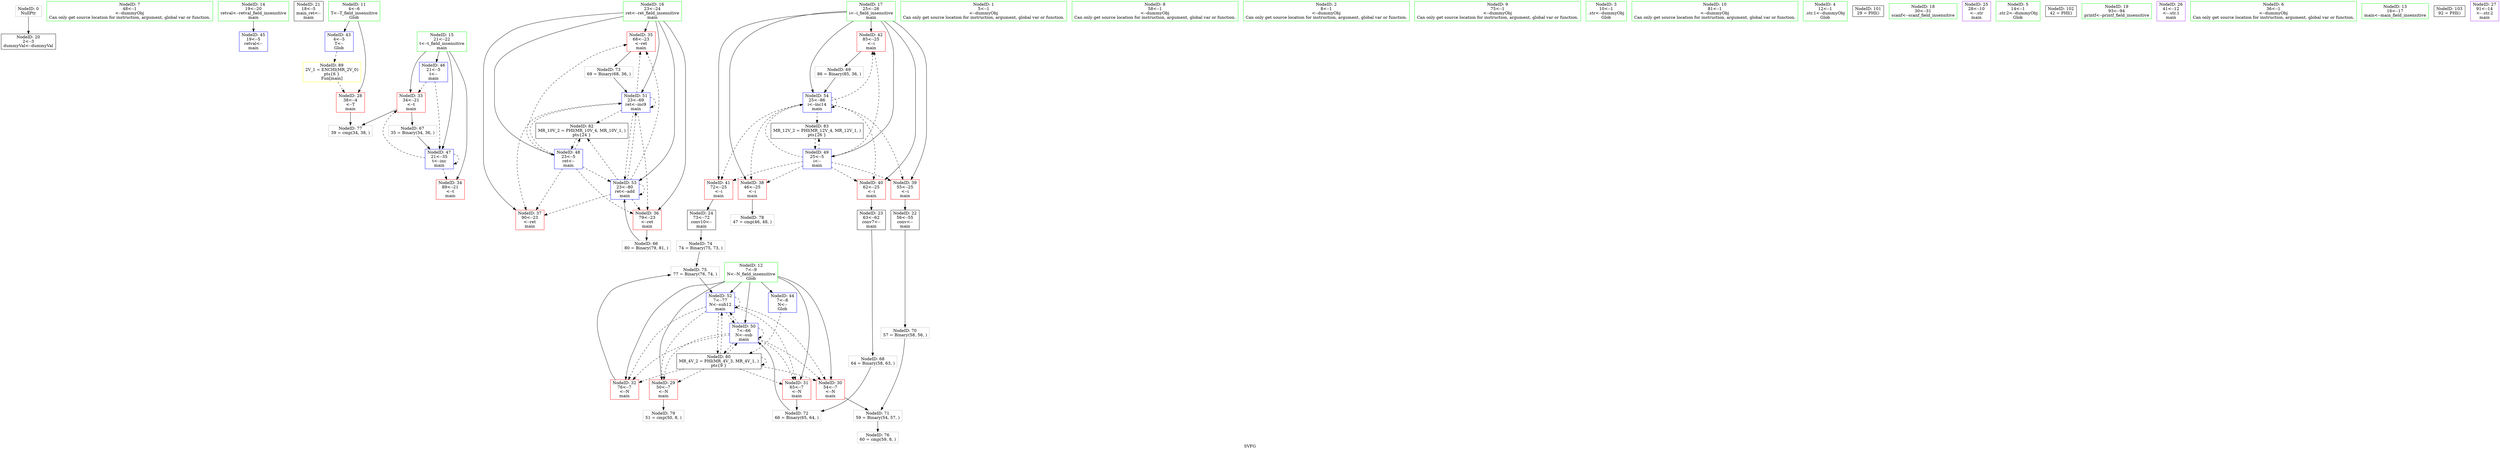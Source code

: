 digraph "SVFG" {
	label="SVFG";

	Node0x5584754e57d0 [shape=record,color=grey,label="{NodeID: 0\nNullPtr}"];
	Node0x5584754e57d0 -> Node0x5584754f91b0[style=solid];
	Node0x5584754f8150 [shape=record,color=green,label="{NodeID: 7\n48\<--1\n\<--dummyObj\nCan only get source location for instruction, argument, global var or function.}"];
	Node0x5584754e5960 [shape=record,color=green,label="{NodeID: 14\n19\<--20\nretval\<--retval_field_insensitive\nmain\n}"];
	Node0x5584754e5960 -> Node0x5584754fa690[style=solid];
	Node0x5584754f92b0 [shape=record,color=black,label="{NodeID: 21\n18\<--5\nmain_ret\<--\nmain\n}"];
	Node0x5584754f9860 [shape=record,color=red,label="{NodeID: 28\n38\<--4\n\<--T\nmain\n}"];
	Node0x5584754f9860 -> Node0x5584754fdb80[style=solid];
	Node0x5584754f9e10 [shape=record,color=red,label="{NodeID: 35\n68\<--23\n\<--ret\nmain\n}"];
	Node0x5584754f9e10 -> Node0x5584754fd580[style=solid];
	Node0x5584754fa3c0 [shape=record,color=red,label="{NodeID: 42\n85\<--25\n\<--i\nmain\n}"];
	Node0x5584754fa3c0 -> Node0x5584754fcf80[style=solid];
	Node0x5584754fb1e0 [shape=record,color=blue,label="{NodeID: 49\n25\<--5\ni\<--\nmain\n}"];
	Node0x5584754fb1e0 -> Node0x5584754fa080[style=dashed];
	Node0x5584754fb1e0 -> Node0x5584754fa150[style=dashed];
	Node0x5584754fb1e0 -> Node0x5584754fa220[style=dashed];
	Node0x5584754fb1e0 -> Node0x5584754fa2f0[style=dashed];
	Node0x5584754fb1e0 -> Node0x5584754fa3c0[style=dashed];
	Node0x5584754fb1e0 -> Node0x5584754fb5f0[style=dashed];
	Node0x5584754fb1e0 -> Node0x558475501510[style=dashed];
	Node0x5584754fd100 [shape=record,color=grey,label="{NodeID: 70\n57 = Binary(58, 56, )\n}"];
	Node0x5584754fd100 -> Node0x5584754fd280[style=solid];
	Node0x5584754fdb80 [shape=record,color=grey,label="{NodeID: 77\n39 = cmp(34, 38, )\n}"];
	Node0x5584754e4b30 [shape=record,color=green,label="{NodeID: 1\n5\<--1\n\<--dummyObj\nCan only get source location for instruction, argument, global var or function.}"];
	Node0x5584754f81e0 [shape=record,color=green,label="{NodeID: 8\n58\<--1\n\<--dummyObj\nCan only get source location for instruction, argument, global var or function.}"];
	Node0x5584754e5a30 [shape=record,color=green,label="{NodeID: 15\n21\<--22\nt\<--t_field_insensitive\nmain\n}"];
	Node0x5584754e5a30 -> Node0x5584754f9c70[style=solid];
	Node0x5584754e5a30 -> Node0x5584754f9d40[style=solid];
	Node0x5584754e5a30 -> Node0x5584754fa760[style=solid];
	Node0x5584754e5a30 -> Node0x5584754fa830[style=solid];
	Node0x5584754f9380 [shape=record,color=black,label="{NodeID: 22\n56\<--55\nconv\<--\nmain\n}"];
	Node0x5584754f9380 -> Node0x5584754fd100[style=solid];
	Node0x5584754f9930 [shape=record,color=red,label="{NodeID: 29\n50\<--7\n\<--N\nmain\n}"];
	Node0x5584754f9930 -> Node0x5584754fde80[style=solid];
	Node0x5584754f9ee0 [shape=record,color=red,label="{NodeID: 36\n79\<--23\n\<--ret\nmain\n}"];
	Node0x5584754f9ee0 -> Node0x5584754fc2f0[style=solid];
	Node0x5584754fa490 [shape=record,color=blue,label="{NodeID: 43\n4\<--5\nT\<--\nGlob }"];
	Node0x5584754fa490 -> Node0x558475503310[style=dashed];
	Node0x5584754fb2b0 [shape=record,color=blue,label="{NodeID: 50\n7\<--66\nN\<--sub\nmain\n}"];
	Node0x5584754fb2b0 -> Node0x5584754f9930[style=dashed];
	Node0x5584754fb2b0 -> Node0x5584754f9a00[style=dashed];
	Node0x5584754fb2b0 -> Node0x5584754f9ad0[style=dashed];
	Node0x5584754fb2b0 -> Node0x5584754f9ba0[style=dashed];
	Node0x5584754fb2b0 -> Node0x5584754fb2b0[style=dashed];
	Node0x5584754fb2b0 -> Node0x5584754fb450[style=dashed];
	Node0x5584754fb2b0 -> Node0x558475500610[style=dashed];
	Node0x5584754fd280 [shape=record,color=grey,label="{NodeID: 71\n59 = Binary(54, 57, )\n}"];
	Node0x5584754fd280 -> Node0x5584754fda00[style=solid];
	Node0x5584754fdd00 [shape=record,color=grey,label="{NodeID: 78\n47 = cmp(46, 48, )\n}"];
	Node0x5584754e5b00 [shape=record,color=green,label="{NodeID: 2\n8\<--1\n\<--dummyObj\nCan only get source location for instruction, argument, global var or function.}"];
	Node0x5584754e4c20 [shape=record,color=green,label="{NodeID: 9\n75\<--1\n\<--dummyObj\nCan only get source location for instruction, argument, global var or function.}"];
	Node0x5584754f8e80 [shape=record,color=green,label="{NodeID: 16\n23\<--24\nret\<--ret_field_insensitive\nmain\n}"];
	Node0x5584754f8e80 -> Node0x5584754f9e10[style=solid];
	Node0x5584754f8e80 -> Node0x5584754f9ee0[style=solid];
	Node0x5584754f8e80 -> Node0x5584754f9fb0[style=solid];
	Node0x5584754f8e80 -> Node0x5584754fb110[style=solid];
	Node0x5584754f8e80 -> Node0x5584754fb380[style=solid];
	Node0x5584754f8e80 -> Node0x5584754fb520[style=solid];
	Node0x5584754f9450 [shape=record,color=black,label="{NodeID: 23\n63\<--62\nconv7\<--\nmain\n}"];
	Node0x5584754f9450 -> Node0x5584754fce00[style=solid];
	Node0x5584754f9a00 [shape=record,color=red,label="{NodeID: 30\n54\<--7\n\<--N\nmain\n}"];
	Node0x5584754f9a00 -> Node0x5584754fd280[style=solid];
	Node0x5584754f9fb0 [shape=record,color=red,label="{NodeID: 37\n90\<--23\n\<--ret\nmain\n}"];
	Node0x5584754fa590 [shape=record,color=blue,label="{NodeID: 44\n7\<--8\nN\<--\nGlob }"];
	Node0x5584754fa590 -> Node0x558475500610[style=dashed];
	Node0x5584754fb380 [shape=record,color=blue,label="{NodeID: 51\n23\<--69\nret\<--inc9\nmain\n}"];
	Node0x5584754fb380 -> Node0x5584754f9e10[style=dashed];
	Node0x5584754fb380 -> Node0x5584754f9ee0[style=dashed];
	Node0x5584754fb380 -> Node0x5584754f9fb0[style=dashed];
	Node0x5584754fb380 -> Node0x5584754fb380[style=dashed];
	Node0x5584754fb380 -> Node0x5584754fb520[style=dashed];
	Node0x5584754fb380 -> Node0x558475501010[style=dashed];
	Node0x5584754fd400 [shape=record,color=grey,label="{NodeID: 72\n66 = Binary(65, 64, )\n}"];
	Node0x5584754fd400 -> Node0x5584754fb2b0[style=solid];
	Node0x5584754fde80 [shape=record,color=grey,label="{NodeID: 79\n51 = cmp(50, 8, )\n}"];
	Node0x5584754e46c0 [shape=record,color=green,label="{NodeID: 3\n10\<--1\n.str\<--dummyObj\nGlob }"];
	Node0x5584754e4cf0 [shape=record,color=green,label="{NodeID: 10\n81\<--1\n\<--dummyObj\nCan only get source location for instruction, argument, global var or function.}"];
	Node0x5584754f8f10 [shape=record,color=green,label="{NodeID: 17\n25\<--26\ni\<--i_field_insensitive\nmain\n}"];
	Node0x5584754f8f10 -> Node0x5584754fa080[style=solid];
	Node0x5584754f8f10 -> Node0x5584754fa150[style=solid];
	Node0x5584754f8f10 -> Node0x5584754fa220[style=solid];
	Node0x5584754f8f10 -> Node0x5584754fa2f0[style=solid];
	Node0x5584754f8f10 -> Node0x5584754fa3c0[style=solid];
	Node0x5584754f8f10 -> Node0x5584754fb1e0[style=solid];
	Node0x5584754f8f10 -> Node0x5584754fb5f0[style=solid];
	Node0x5584754f9520 [shape=record,color=black,label="{NodeID: 24\n73\<--72\nconv10\<--\nmain\n}"];
	Node0x5584754f9520 -> Node0x5584754fd700[style=solid];
	Node0x5584754f9ad0 [shape=record,color=red,label="{NodeID: 31\n65\<--7\n\<--N\nmain\n}"];
	Node0x5584754f9ad0 -> Node0x5584754fd400[style=solid];
	Node0x5584754fa080 [shape=record,color=red,label="{NodeID: 38\n46\<--25\n\<--i\nmain\n}"];
	Node0x5584754fa080 -> Node0x5584754fdd00[style=solid];
	Node0x5584754fa690 [shape=record,color=blue,label="{NodeID: 45\n19\<--5\nretval\<--\nmain\n}"];
	Node0x5584754fb450 [shape=record,color=blue,label="{NodeID: 52\n7\<--77\nN\<--sub12\nmain\n}"];
	Node0x5584754fb450 -> Node0x5584754f9930[style=dashed];
	Node0x5584754fb450 -> Node0x5584754f9a00[style=dashed];
	Node0x5584754fb450 -> Node0x5584754f9ad0[style=dashed];
	Node0x5584754fb450 -> Node0x5584754f9ba0[style=dashed];
	Node0x5584754fb450 -> Node0x5584754fb2b0[style=dashed];
	Node0x5584754fb450 -> Node0x5584754fb450[style=dashed];
	Node0x5584754fb450 -> Node0x558475500610[style=dashed];
	Node0x5584754fc2f0 [shape=record,color=grey,label="{NodeID: 66\n80 = Binary(79, 81, )\n}"];
	Node0x5584754fc2f0 -> Node0x5584754fb520[style=solid];
	Node0x5584754fd580 [shape=record,color=grey,label="{NodeID: 73\n69 = Binary(68, 36, )\n}"];
	Node0x5584754fd580 -> Node0x5584754fb380[style=solid];
	Node0x558475500610 [shape=record,color=black,label="{NodeID: 80\nMR_4V_2 = PHI(MR_4V_3, MR_4V_1, )\npts\{9 \}\n}"];
	Node0x558475500610 -> Node0x5584754f9930[style=dashed];
	Node0x558475500610 -> Node0x5584754f9a00[style=dashed];
	Node0x558475500610 -> Node0x5584754f9ad0[style=dashed];
	Node0x558475500610 -> Node0x5584754f9ba0[style=dashed];
	Node0x558475500610 -> Node0x5584754fb2b0[style=dashed];
	Node0x558475500610 -> Node0x5584754fb450[style=dashed];
	Node0x558475500610 -> Node0x558475500610[style=dashed];
	Node0x5584754e48f0 [shape=record,color=green,label="{NodeID: 4\n12\<--1\n.str.1\<--dummyObj\nGlob }"];
	Node0x5584754f8490 [shape=record,color=green,label="{NodeID: 11\n4\<--6\nT\<--T_field_insensitive\nGlob }"];
	Node0x5584754f8490 -> Node0x5584754f9860[style=solid];
	Node0x5584754f8490 -> Node0x5584754fa490[style=solid];
	Node0x5584753f34b0 [shape=record,color=black,label="{NodeID: 101\n29 = PHI()\n}"];
	Node0x5584754f8fe0 [shape=record,color=green,label="{NodeID: 18\n30\<--31\nscanf\<--scanf_field_insensitive\n}"];
	Node0x5584754f95f0 [shape=record,color=purple,label="{NodeID: 25\n28\<--10\n\<--.str\nmain\n}"];
	Node0x5584754f9ba0 [shape=record,color=red,label="{NodeID: 32\n76\<--7\n\<--N\nmain\n}"];
	Node0x5584754f9ba0 -> Node0x5584754fd880[style=solid];
	Node0x5584754fa150 [shape=record,color=red,label="{NodeID: 39\n55\<--25\n\<--i\nmain\n}"];
	Node0x5584754fa150 -> Node0x5584754f9380[style=solid];
	Node0x5584754fa760 [shape=record,color=blue,label="{NodeID: 46\n21\<--5\nt\<--\nmain\n}"];
	Node0x5584754fa760 -> Node0x5584754f9c70[style=dashed];
	Node0x5584754fa760 -> Node0x5584754fa830[style=dashed];
	Node0x5584754fb520 [shape=record,color=blue,label="{NodeID: 53\n23\<--80\nret\<--add\nmain\n}"];
	Node0x5584754fb520 -> Node0x5584754f9e10[style=dashed];
	Node0x5584754fb520 -> Node0x5584754f9ee0[style=dashed];
	Node0x5584754fb520 -> Node0x5584754f9fb0[style=dashed];
	Node0x5584754fb520 -> Node0x5584754fb380[style=dashed];
	Node0x5584754fb520 -> Node0x5584754fb520[style=dashed];
	Node0x5584754fb520 -> Node0x558475501010[style=dashed];
	Node0x5584754fc470 [shape=record,color=grey,label="{NodeID: 67\n35 = Binary(34, 36, )\n}"];
	Node0x5584754fc470 -> Node0x5584754fa830[style=solid];
	Node0x5584754fd700 [shape=record,color=grey,label="{NodeID: 74\n74 = Binary(75, 73, )\n}"];
	Node0x5584754fd700 -> Node0x5584754fd880[style=solid];
	Node0x5584754e4540 [shape=record,color=green,label="{NodeID: 5\n14\<--1\n.str.2\<--dummyObj\nGlob }"];
	Node0x5584754f8560 [shape=record,color=green,label="{NodeID: 12\n7\<--9\nN\<--N_field_insensitive\nGlob }"];
	Node0x5584754f8560 -> Node0x5584754f9930[style=solid];
	Node0x5584754f8560 -> Node0x5584754f9a00[style=solid];
	Node0x5584754f8560 -> Node0x5584754f9ad0[style=solid];
	Node0x5584754f8560 -> Node0x5584754f9ba0[style=solid];
	Node0x5584754f8560 -> Node0x5584754fa590[style=solid];
	Node0x5584754f8560 -> Node0x5584754fb2b0[style=solid];
	Node0x5584754f8560 -> Node0x5584754fb450[style=solid];
	Node0x5584755094e0 [shape=record,color=black,label="{NodeID: 102\n42 = PHI()\n}"];
	Node0x5584754f90b0 [shape=record,color=green,label="{NodeID: 19\n93\<--94\nprintf\<--printf_field_insensitive\n}"];
	Node0x5584754f96c0 [shape=record,color=purple,label="{NodeID: 26\n41\<--12\n\<--.str.1\nmain\n}"];
	Node0x5584754f9c70 [shape=record,color=red,label="{NodeID: 33\n34\<--21\n\<--t\nmain\n}"];
	Node0x5584754f9c70 -> Node0x5584754fc470[style=solid];
	Node0x5584754f9c70 -> Node0x5584754fdb80[style=solid];
	Node0x5584754fa220 [shape=record,color=red,label="{NodeID: 40\n62\<--25\n\<--i\nmain\n}"];
	Node0x5584754fa220 -> Node0x5584754f9450[style=solid];
	Node0x5584754fa830 [shape=record,color=blue,label="{NodeID: 47\n21\<--35\nt\<--inc\nmain\n}"];
	Node0x5584754fa830 -> Node0x5584754f9c70[style=dashed];
	Node0x5584754fa830 -> Node0x5584754f9d40[style=dashed];
	Node0x5584754fa830 -> Node0x5584754fa830[style=dashed];
	Node0x5584754fb5f0 [shape=record,color=blue,label="{NodeID: 54\n25\<--86\ni\<--inc14\nmain\n}"];
	Node0x5584754fb5f0 -> Node0x5584754fa080[style=dashed];
	Node0x5584754fb5f0 -> Node0x5584754fa150[style=dashed];
	Node0x5584754fb5f0 -> Node0x5584754fa220[style=dashed];
	Node0x5584754fb5f0 -> Node0x5584754fa2f0[style=dashed];
	Node0x5584754fb5f0 -> Node0x5584754fa3c0[style=dashed];
	Node0x5584754fb5f0 -> Node0x5584754fb5f0[style=dashed];
	Node0x5584754fb5f0 -> Node0x558475501510[style=dashed];
	Node0x5584754fce00 [shape=record,color=grey,label="{NodeID: 68\n64 = Binary(58, 63, )\n}"];
	Node0x5584754fce00 -> Node0x5584754fd400[style=solid];
	Node0x5584754fd880 [shape=record,color=grey,label="{NodeID: 75\n77 = Binary(76, 74, )\n}"];
	Node0x5584754fd880 -> Node0x5584754fb450[style=solid];
	Node0x558475501010 [shape=record,color=black,label="{NodeID: 82\nMR_10V_2 = PHI(MR_10V_4, MR_10V_1, )\npts\{24 \}\n}"];
	Node0x558475501010 -> Node0x5584754fb110[style=dashed];
	Node0x558475503310 [shape=record,color=yellow,style=double,label="{NodeID: 89\n2V_1 = ENCHI(MR_2V_0)\npts\{6 \}\nFun[main]}"];
	Node0x558475503310 -> Node0x5584754f9860[style=dashed];
	Node0x5584754e45d0 [shape=record,color=green,label="{NodeID: 6\n36\<--1\n\<--dummyObj\nCan only get source location for instruction, argument, global var or function.}"];
	Node0x5584754e5860 [shape=record,color=green,label="{NodeID: 13\n16\<--17\nmain\<--main_field_insensitive\n}"];
	Node0x5584755095e0 [shape=record,color=black,label="{NodeID: 103\n92 = PHI()\n}"];
	Node0x5584754f91b0 [shape=record,color=black,label="{NodeID: 20\n2\<--3\ndummyVal\<--dummyVal\n}"];
	Node0x5584754f9790 [shape=record,color=purple,label="{NodeID: 27\n91\<--14\n\<--.str.2\nmain\n}"];
	Node0x5584754f9d40 [shape=record,color=red,label="{NodeID: 34\n89\<--21\n\<--t\nmain\n}"];
	Node0x5584754fa2f0 [shape=record,color=red,label="{NodeID: 41\n72\<--25\n\<--i\nmain\n}"];
	Node0x5584754fa2f0 -> Node0x5584754f9520[style=solid];
	Node0x5584754fb110 [shape=record,color=blue,label="{NodeID: 48\n23\<--5\nret\<--\nmain\n}"];
	Node0x5584754fb110 -> Node0x5584754f9e10[style=dashed];
	Node0x5584754fb110 -> Node0x5584754f9ee0[style=dashed];
	Node0x5584754fb110 -> Node0x5584754f9fb0[style=dashed];
	Node0x5584754fb110 -> Node0x5584754fb380[style=dashed];
	Node0x5584754fb110 -> Node0x5584754fb520[style=dashed];
	Node0x5584754fb110 -> Node0x558475501010[style=dashed];
	Node0x5584754fcf80 [shape=record,color=grey,label="{NodeID: 69\n86 = Binary(85, 36, )\n}"];
	Node0x5584754fcf80 -> Node0x5584754fb5f0[style=solid];
	Node0x5584754fda00 [shape=record,color=grey,label="{NodeID: 76\n60 = cmp(59, 8, )\n}"];
	Node0x558475501510 [shape=record,color=black,label="{NodeID: 83\nMR_12V_2 = PHI(MR_12V_4, MR_12V_1, )\npts\{26 \}\n}"];
	Node0x558475501510 -> Node0x5584754fb1e0[style=dashed];
}
